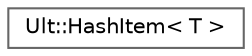 digraph "Graphical Class Hierarchy"
{
 // LATEX_PDF_SIZE
  bgcolor="transparent";
  edge [fontname=Helvetica,fontsize=10,labelfontname=Helvetica,labelfontsize=10];
  node [fontname=Helvetica,fontsize=10,shape=box,height=0.2,width=0.4];
  rankdir="LR";
  Node0 [id="Node000000",label="Ult::HashItem\< T \>",height=0.2,width=0.4,color="grey40", fillcolor="white", style="filled",URL="$class_ult_1_1_hash_item.html",tooltip=" "];
}
